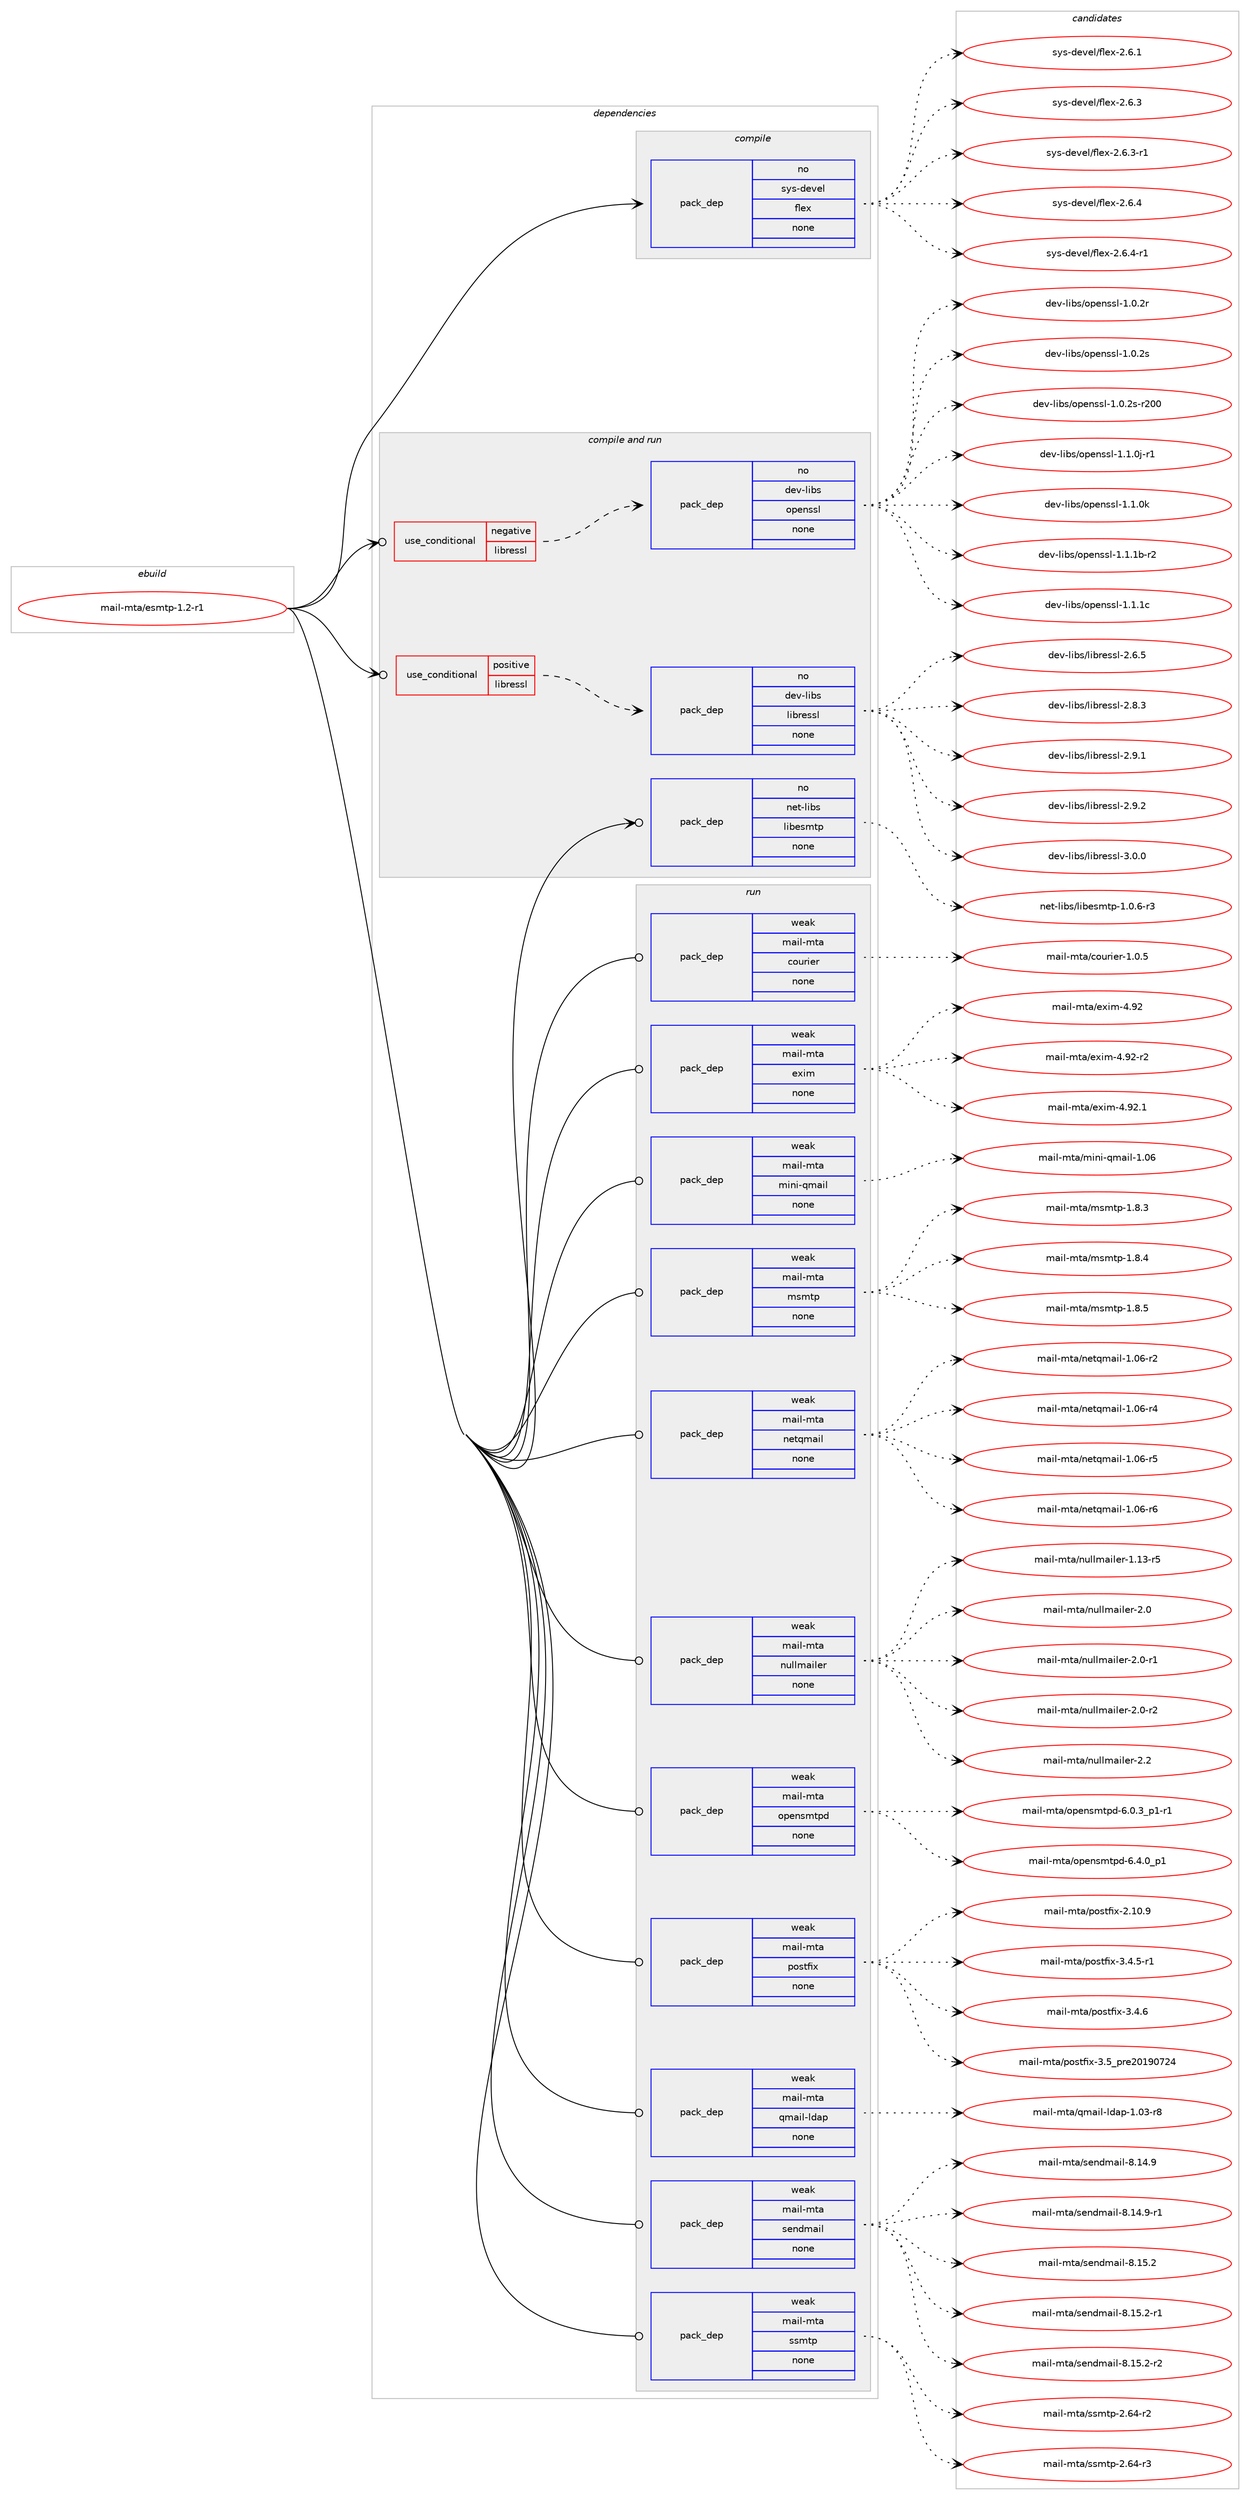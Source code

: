 digraph prolog {

# *************
# Graph options
# *************

newrank=true;
concentrate=true;
compound=true;
graph [rankdir=LR,fontname=Helvetica,fontsize=10,ranksep=1.5];#, ranksep=2.5, nodesep=0.2];
edge  [arrowhead=vee];
node  [fontname=Helvetica,fontsize=10];

# **********
# The ebuild
# **********

subgraph cluster_leftcol {
color=gray;
rank=same;
label=<<i>ebuild</i>>;
id [label="mail-mta/esmtp-1.2-r1", color=red, width=4, href="../mail-mta/esmtp-1.2-r1.svg"];
}

# ****************
# The dependencies
# ****************

subgraph cluster_midcol {
color=gray;
label=<<i>dependencies</i>>;
subgraph cluster_compile {
fillcolor="#eeeeee";
style=filled;
label=<<i>compile</i>>;
subgraph pack270 {
dependency285 [label=<<TABLE BORDER="0" CELLBORDER="1" CELLSPACING="0" CELLPADDING="4" WIDTH="220"><TR><TD ROWSPAN="6" CELLPADDING="30">pack_dep</TD></TR><TR><TD WIDTH="110">no</TD></TR><TR><TD>sys-devel</TD></TR><TR><TD>flex</TD></TR><TR><TD>none</TD></TR><TR><TD></TD></TR></TABLE>>, shape=none, color=blue];
}
id:e -> dependency285:w [weight=20,style="solid",arrowhead="vee"];
}
subgraph cluster_compileandrun {
fillcolor="#eeeeee";
style=filled;
label=<<i>compile and run</i>>;
subgraph cond13 {
dependency286 [label=<<TABLE BORDER="0" CELLBORDER="1" CELLSPACING="0" CELLPADDING="4"><TR><TD ROWSPAN="3" CELLPADDING="10">use_conditional</TD></TR><TR><TD>negative</TD></TR><TR><TD>libressl</TD></TR></TABLE>>, shape=none, color=red];
subgraph pack271 {
dependency287 [label=<<TABLE BORDER="0" CELLBORDER="1" CELLSPACING="0" CELLPADDING="4" WIDTH="220"><TR><TD ROWSPAN="6" CELLPADDING="30">pack_dep</TD></TR><TR><TD WIDTH="110">no</TD></TR><TR><TD>dev-libs</TD></TR><TR><TD>openssl</TD></TR><TR><TD>none</TD></TR><TR><TD></TD></TR></TABLE>>, shape=none, color=blue];
}
dependency286:e -> dependency287:w [weight=20,style="dashed",arrowhead="vee"];
}
id:e -> dependency286:w [weight=20,style="solid",arrowhead="odotvee"];
subgraph cond14 {
dependency288 [label=<<TABLE BORDER="0" CELLBORDER="1" CELLSPACING="0" CELLPADDING="4"><TR><TD ROWSPAN="3" CELLPADDING="10">use_conditional</TD></TR><TR><TD>positive</TD></TR><TR><TD>libressl</TD></TR></TABLE>>, shape=none, color=red];
subgraph pack272 {
dependency289 [label=<<TABLE BORDER="0" CELLBORDER="1" CELLSPACING="0" CELLPADDING="4" WIDTH="220"><TR><TD ROWSPAN="6" CELLPADDING="30">pack_dep</TD></TR><TR><TD WIDTH="110">no</TD></TR><TR><TD>dev-libs</TD></TR><TR><TD>libressl</TD></TR><TR><TD>none</TD></TR><TR><TD></TD></TR></TABLE>>, shape=none, color=blue];
}
dependency288:e -> dependency289:w [weight=20,style="dashed",arrowhead="vee"];
}
id:e -> dependency288:w [weight=20,style="solid",arrowhead="odotvee"];
subgraph pack273 {
dependency290 [label=<<TABLE BORDER="0" CELLBORDER="1" CELLSPACING="0" CELLPADDING="4" WIDTH="220"><TR><TD ROWSPAN="6" CELLPADDING="30">pack_dep</TD></TR><TR><TD WIDTH="110">no</TD></TR><TR><TD>net-libs</TD></TR><TR><TD>libesmtp</TD></TR><TR><TD>none</TD></TR><TR><TD></TD></TR></TABLE>>, shape=none, color=blue];
}
id:e -> dependency290:w [weight=20,style="solid",arrowhead="odotvee"];
}
subgraph cluster_run {
fillcolor="#eeeeee";
style=filled;
label=<<i>run</i>>;
subgraph pack274 {
dependency291 [label=<<TABLE BORDER="0" CELLBORDER="1" CELLSPACING="0" CELLPADDING="4" WIDTH="220"><TR><TD ROWSPAN="6" CELLPADDING="30">pack_dep</TD></TR><TR><TD WIDTH="110">weak</TD></TR><TR><TD>mail-mta</TD></TR><TR><TD>courier</TD></TR><TR><TD>none</TD></TR><TR><TD></TD></TR></TABLE>>, shape=none, color=blue];
}
id:e -> dependency291:w [weight=20,style="solid",arrowhead="odot"];
subgraph pack275 {
dependency292 [label=<<TABLE BORDER="0" CELLBORDER="1" CELLSPACING="0" CELLPADDING="4" WIDTH="220"><TR><TD ROWSPAN="6" CELLPADDING="30">pack_dep</TD></TR><TR><TD WIDTH="110">weak</TD></TR><TR><TD>mail-mta</TD></TR><TR><TD>exim</TD></TR><TR><TD>none</TD></TR><TR><TD></TD></TR></TABLE>>, shape=none, color=blue];
}
id:e -> dependency292:w [weight=20,style="solid",arrowhead="odot"];
subgraph pack276 {
dependency293 [label=<<TABLE BORDER="0" CELLBORDER="1" CELLSPACING="0" CELLPADDING="4" WIDTH="220"><TR><TD ROWSPAN="6" CELLPADDING="30">pack_dep</TD></TR><TR><TD WIDTH="110">weak</TD></TR><TR><TD>mail-mta</TD></TR><TR><TD>mini-qmail</TD></TR><TR><TD>none</TD></TR><TR><TD></TD></TR></TABLE>>, shape=none, color=blue];
}
id:e -> dependency293:w [weight=20,style="solid",arrowhead="odot"];
subgraph pack277 {
dependency294 [label=<<TABLE BORDER="0" CELLBORDER="1" CELLSPACING="0" CELLPADDING="4" WIDTH="220"><TR><TD ROWSPAN="6" CELLPADDING="30">pack_dep</TD></TR><TR><TD WIDTH="110">weak</TD></TR><TR><TD>mail-mta</TD></TR><TR><TD>msmtp</TD></TR><TR><TD>none</TD></TR><TR><TD></TD></TR></TABLE>>, shape=none, color=blue];
}
id:e -> dependency294:w [weight=20,style="solid",arrowhead="odot"];
subgraph pack278 {
dependency295 [label=<<TABLE BORDER="0" CELLBORDER="1" CELLSPACING="0" CELLPADDING="4" WIDTH="220"><TR><TD ROWSPAN="6" CELLPADDING="30">pack_dep</TD></TR><TR><TD WIDTH="110">weak</TD></TR><TR><TD>mail-mta</TD></TR><TR><TD>netqmail</TD></TR><TR><TD>none</TD></TR><TR><TD></TD></TR></TABLE>>, shape=none, color=blue];
}
id:e -> dependency295:w [weight=20,style="solid",arrowhead="odot"];
subgraph pack279 {
dependency296 [label=<<TABLE BORDER="0" CELLBORDER="1" CELLSPACING="0" CELLPADDING="4" WIDTH="220"><TR><TD ROWSPAN="6" CELLPADDING="30">pack_dep</TD></TR><TR><TD WIDTH="110">weak</TD></TR><TR><TD>mail-mta</TD></TR><TR><TD>nullmailer</TD></TR><TR><TD>none</TD></TR><TR><TD></TD></TR></TABLE>>, shape=none, color=blue];
}
id:e -> dependency296:w [weight=20,style="solid",arrowhead="odot"];
subgraph pack280 {
dependency297 [label=<<TABLE BORDER="0" CELLBORDER="1" CELLSPACING="0" CELLPADDING="4" WIDTH="220"><TR><TD ROWSPAN="6" CELLPADDING="30">pack_dep</TD></TR><TR><TD WIDTH="110">weak</TD></TR><TR><TD>mail-mta</TD></TR><TR><TD>opensmtpd</TD></TR><TR><TD>none</TD></TR><TR><TD></TD></TR></TABLE>>, shape=none, color=blue];
}
id:e -> dependency297:w [weight=20,style="solid",arrowhead="odot"];
subgraph pack281 {
dependency298 [label=<<TABLE BORDER="0" CELLBORDER="1" CELLSPACING="0" CELLPADDING="4" WIDTH="220"><TR><TD ROWSPAN="6" CELLPADDING="30">pack_dep</TD></TR><TR><TD WIDTH="110">weak</TD></TR><TR><TD>mail-mta</TD></TR><TR><TD>postfix</TD></TR><TR><TD>none</TD></TR><TR><TD></TD></TR></TABLE>>, shape=none, color=blue];
}
id:e -> dependency298:w [weight=20,style="solid",arrowhead="odot"];
subgraph pack282 {
dependency299 [label=<<TABLE BORDER="0" CELLBORDER="1" CELLSPACING="0" CELLPADDING="4" WIDTH="220"><TR><TD ROWSPAN="6" CELLPADDING="30">pack_dep</TD></TR><TR><TD WIDTH="110">weak</TD></TR><TR><TD>mail-mta</TD></TR><TR><TD>qmail-ldap</TD></TR><TR><TD>none</TD></TR><TR><TD></TD></TR></TABLE>>, shape=none, color=blue];
}
id:e -> dependency299:w [weight=20,style="solid",arrowhead="odot"];
subgraph pack283 {
dependency300 [label=<<TABLE BORDER="0" CELLBORDER="1" CELLSPACING="0" CELLPADDING="4" WIDTH="220"><TR><TD ROWSPAN="6" CELLPADDING="30">pack_dep</TD></TR><TR><TD WIDTH="110">weak</TD></TR><TR><TD>mail-mta</TD></TR><TR><TD>sendmail</TD></TR><TR><TD>none</TD></TR><TR><TD></TD></TR></TABLE>>, shape=none, color=blue];
}
id:e -> dependency300:w [weight=20,style="solid",arrowhead="odot"];
subgraph pack284 {
dependency301 [label=<<TABLE BORDER="0" CELLBORDER="1" CELLSPACING="0" CELLPADDING="4" WIDTH="220"><TR><TD ROWSPAN="6" CELLPADDING="30">pack_dep</TD></TR><TR><TD WIDTH="110">weak</TD></TR><TR><TD>mail-mta</TD></TR><TR><TD>ssmtp</TD></TR><TR><TD>none</TD></TR><TR><TD></TD></TR></TABLE>>, shape=none, color=blue];
}
id:e -> dependency301:w [weight=20,style="solid",arrowhead="odot"];
}
}

# **************
# The candidates
# **************

subgraph cluster_choices {
rank=same;
color=gray;
label=<<i>candidates</i>>;

subgraph choice270 {
color=black;
nodesep=1;
choice1151211154510010111810110847102108101120455046544649 [label="sys-devel/flex-2.6.1", color=red, width=4,href="../sys-devel/flex-2.6.1.svg"];
choice1151211154510010111810110847102108101120455046544651 [label="sys-devel/flex-2.6.3", color=red, width=4,href="../sys-devel/flex-2.6.3.svg"];
choice11512111545100101118101108471021081011204550465446514511449 [label="sys-devel/flex-2.6.3-r1", color=red, width=4,href="../sys-devel/flex-2.6.3-r1.svg"];
choice1151211154510010111810110847102108101120455046544652 [label="sys-devel/flex-2.6.4", color=red, width=4,href="../sys-devel/flex-2.6.4.svg"];
choice11512111545100101118101108471021081011204550465446524511449 [label="sys-devel/flex-2.6.4-r1", color=red, width=4,href="../sys-devel/flex-2.6.4-r1.svg"];
dependency285:e -> choice1151211154510010111810110847102108101120455046544649:w [style=dotted,weight="100"];
dependency285:e -> choice1151211154510010111810110847102108101120455046544651:w [style=dotted,weight="100"];
dependency285:e -> choice11512111545100101118101108471021081011204550465446514511449:w [style=dotted,weight="100"];
dependency285:e -> choice1151211154510010111810110847102108101120455046544652:w [style=dotted,weight="100"];
dependency285:e -> choice11512111545100101118101108471021081011204550465446524511449:w [style=dotted,weight="100"];
}
subgraph choice271 {
color=black;
nodesep=1;
choice100101118451081059811547111112101110115115108454946484650114 [label="dev-libs/openssl-1.0.2r", color=red, width=4,href="../dev-libs/openssl-1.0.2r.svg"];
choice100101118451081059811547111112101110115115108454946484650115 [label="dev-libs/openssl-1.0.2s", color=red, width=4,href="../dev-libs/openssl-1.0.2s.svg"];
choice10010111845108105981154711111210111011511510845494648465011545114504848 [label="dev-libs/openssl-1.0.2s-r200", color=red, width=4,href="../dev-libs/openssl-1.0.2s-r200.svg"];
choice1001011184510810598115471111121011101151151084549464946481064511449 [label="dev-libs/openssl-1.1.0j-r1", color=red, width=4,href="../dev-libs/openssl-1.1.0j-r1.svg"];
choice100101118451081059811547111112101110115115108454946494648107 [label="dev-libs/openssl-1.1.0k", color=red, width=4,href="../dev-libs/openssl-1.1.0k.svg"];
choice100101118451081059811547111112101110115115108454946494649984511450 [label="dev-libs/openssl-1.1.1b-r2", color=red, width=4,href="../dev-libs/openssl-1.1.1b-r2.svg"];
choice10010111845108105981154711111210111011511510845494649464999 [label="dev-libs/openssl-1.1.1c", color=red, width=4,href="../dev-libs/openssl-1.1.1c.svg"];
dependency287:e -> choice100101118451081059811547111112101110115115108454946484650114:w [style=dotted,weight="100"];
dependency287:e -> choice100101118451081059811547111112101110115115108454946484650115:w [style=dotted,weight="100"];
dependency287:e -> choice10010111845108105981154711111210111011511510845494648465011545114504848:w [style=dotted,weight="100"];
dependency287:e -> choice1001011184510810598115471111121011101151151084549464946481064511449:w [style=dotted,weight="100"];
dependency287:e -> choice100101118451081059811547111112101110115115108454946494648107:w [style=dotted,weight="100"];
dependency287:e -> choice100101118451081059811547111112101110115115108454946494649984511450:w [style=dotted,weight="100"];
dependency287:e -> choice10010111845108105981154711111210111011511510845494649464999:w [style=dotted,weight="100"];
}
subgraph choice272 {
color=black;
nodesep=1;
choice10010111845108105981154710810598114101115115108455046544653 [label="dev-libs/libressl-2.6.5", color=red, width=4,href="../dev-libs/libressl-2.6.5.svg"];
choice10010111845108105981154710810598114101115115108455046564651 [label="dev-libs/libressl-2.8.3", color=red, width=4,href="../dev-libs/libressl-2.8.3.svg"];
choice10010111845108105981154710810598114101115115108455046574649 [label="dev-libs/libressl-2.9.1", color=red, width=4,href="../dev-libs/libressl-2.9.1.svg"];
choice10010111845108105981154710810598114101115115108455046574650 [label="dev-libs/libressl-2.9.2", color=red, width=4,href="../dev-libs/libressl-2.9.2.svg"];
choice10010111845108105981154710810598114101115115108455146484648 [label="dev-libs/libressl-3.0.0", color=red, width=4,href="../dev-libs/libressl-3.0.0.svg"];
dependency289:e -> choice10010111845108105981154710810598114101115115108455046544653:w [style=dotted,weight="100"];
dependency289:e -> choice10010111845108105981154710810598114101115115108455046564651:w [style=dotted,weight="100"];
dependency289:e -> choice10010111845108105981154710810598114101115115108455046574649:w [style=dotted,weight="100"];
dependency289:e -> choice10010111845108105981154710810598114101115115108455046574650:w [style=dotted,weight="100"];
dependency289:e -> choice10010111845108105981154710810598114101115115108455146484648:w [style=dotted,weight="100"];
}
subgraph choice273 {
color=black;
nodesep=1;
choice110101116451081059811547108105981011151091161124549464846544511451 [label="net-libs/libesmtp-1.0.6-r3", color=red, width=4,href="../net-libs/libesmtp-1.0.6-r3.svg"];
dependency290:e -> choice110101116451081059811547108105981011151091161124549464846544511451:w [style=dotted,weight="100"];
}
subgraph choice274 {
color=black;
nodesep=1;
choice1099710510845109116974799111117114105101114454946484653 [label="mail-mta/courier-1.0.5", color=red, width=4,href="../mail-mta/courier-1.0.5.svg"];
dependency291:e -> choice1099710510845109116974799111117114105101114454946484653:w [style=dotted,weight="100"];
}
subgraph choice275 {
color=black;
nodesep=1;
choice109971051084510911697471011201051094552465750 [label="mail-mta/exim-4.92", color=red, width=4,href="../mail-mta/exim-4.92.svg"];
choice1099710510845109116974710112010510945524657504511450 [label="mail-mta/exim-4.92-r2", color=red, width=4,href="../mail-mta/exim-4.92-r2.svg"];
choice1099710510845109116974710112010510945524657504649 [label="mail-mta/exim-4.92.1", color=red, width=4,href="../mail-mta/exim-4.92.1.svg"];
dependency292:e -> choice109971051084510911697471011201051094552465750:w [style=dotted,weight="100"];
dependency292:e -> choice1099710510845109116974710112010510945524657504511450:w [style=dotted,weight="100"];
dependency292:e -> choice1099710510845109116974710112010510945524657504649:w [style=dotted,weight="100"];
}
subgraph choice276 {
color=black;
nodesep=1;
choice1099710510845109116974710910511010545113109971051084549464854 [label="mail-mta/mini-qmail-1.06", color=red, width=4,href="../mail-mta/mini-qmail-1.06.svg"];
dependency293:e -> choice1099710510845109116974710910511010545113109971051084549464854:w [style=dotted,weight="100"];
}
subgraph choice277 {
color=black;
nodesep=1;
choice10997105108451091169747109115109116112454946564651 [label="mail-mta/msmtp-1.8.3", color=red, width=4,href="../mail-mta/msmtp-1.8.3.svg"];
choice10997105108451091169747109115109116112454946564652 [label="mail-mta/msmtp-1.8.4", color=red, width=4,href="../mail-mta/msmtp-1.8.4.svg"];
choice10997105108451091169747109115109116112454946564653 [label="mail-mta/msmtp-1.8.5", color=red, width=4,href="../mail-mta/msmtp-1.8.5.svg"];
dependency294:e -> choice10997105108451091169747109115109116112454946564651:w [style=dotted,weight="100"];
dependency294:e -> choice10997105108451091169747109115109116112454946564652:w [style=dotted,weight="100"];
dependency294:e -> choice10997105108451091169747109115109116112454946564653:w [style=dotted,weight="100"];
}
subgraph choice278 {
color=black;
nodesep=1;
choice109971051084510911697471101011161131099710510845494648544511450 [label="mail-mta/netqmail-1.06-r2", color=red, width=4,href="../mail-mta/netqmail-1.06-r2.svg"];
choice109971051084510911697471101011161131099710510845494648544511452 [label="mail-mta/netqmail-1.06-r4", color=red, width=4,href="../mail-mta/netqmail-1.06-r4.svg"];
choice109971051084510911697471101011161131099710510845494648544511453 [label="mail-mta/netqmail-1.06-r5", color=red, width=4,href="../mail-mta/netqmail-1.06-r5.svg"];
choice109971051084510911697471101011161131099710510845494648544511454 [label="mail-mta/netqmail-1.06-r6", color=red, width=4,href="../mail-mta/netqmail-1.06-r6.svg"];
dependency295:e -> choice109971051084510911697471101011161131099710510845494648544511450:w [style=dotted,weight="100"];
dependency295:e -> choice109971051084510911697471101011161131099710510845494648544511452:w [style=dotted,weight="100"];
dependency295:e -> choice109971051084510911697471101011161131099710510845494648544511453:w [style=dotted,weight="100"];
dependency295:e -> choice109971051084510911697471101011161131099710510845494648544511454:w [style=dotted,weight="100"];
}
subgraph choice279 {
color=black;
nodesep=1;
choice109971051084510911697471101171081081099710510810111445494649514511453 [label="mail-mta/nullmailer-1.13-r5", color=red, width=4,href="../mail-mta/nullmailer-1.13-r5.svg"];
choice109971051084510911697471101171081081099710510810111445504648 [label="mail-mta/nullmailer-2.0", color=red, width=4,href="../mail-mta/nullmailer-2.0.svg"];
choice1099710510845109116974711011710810810997105108101114455046484511449 [label="mail-mta/nullmailer-2.0-r1", color=red, width=4,href="../mail-mta/nullmailer-2.0-r1.svg"];
choice1099710510845109116974711011710810810997105108101114455046484511450 [label="mail-mta/nullmailer-2.0-r2", color=red, width=4,href="../mail-mta/nullmailer-2.0-r2.svg"];
choice109971051084510911697471101171081081099710510810111445504650 [label="mail-mta/nullmailer-2.2", color=red, width=4,href="../mail-mta/nullmailer-2.2.svg"];
dependency296:e -> choice109971051084510911697471101171081081099710510810111445494649514511453:w [style=dotted,weight="100"];
dependency296:e -> choice109971051084510911697471101171081081099710510810111445504648:w [style=dotted,weight="100"];
dependency296:e -> choice1099710510845109116974711011710810810997105108101114455046484511449:w [style=dotted,weight="100"];
dependency296:e -> choice1099710510845109116974711011710810810997105108101114455046484511450:w [style=dotted,weight="100"];
dependency296:e -> choice109971051084510911697471101171081081099710510810111445504650:w [style=dotted,weight="100"];
}
subgraph choice280 {
color=black;
nodesep=1;
choice1099710510845109116974711111210111011510911611210045544648465195112494511449 [label="mail-mta/opensmtpd-6.0.3_p1-r1", color=red, width=4,href="../mail-mta/opensmtpd-6.0.3_p1-r1.svg"];
choice109971051084510911697471111121011101151091161121004554465246489511249 [label="mail-mta/opensmtpd-6.4.0_p1", color=red, width=4,href="../mail-mta/opensmtpd-6.4.0_p1.svg"];
dependency297:e -> choice1099710510845109116974711111210111011510911611210045544648465195112494511449:w [style=dotted,weight="100"];
dependency297:e -> choice109971051084510911697471111121011101151091161121004554465246489511249:w [style=dotted,weight="100"];
}
subgraph choice281 {
color=black;
nodesep=1;
choice1099710510845109116974711211111511610210512045504649484657 [label="mail-mta/postfix-2.10.9", color=red, width=4,href="../mail-mta/postfix-2.10.9.svg"];
choice109971051084510911697471121111151161021051204551465246534511449 [label="mail-mta/postfix-3.4.5-r1", color=red, width=4,href="../mail-mta/postfix-3.4.5-r1.svg"];
choice10997105108451091169747112111115116102105120455146524654 [label="mail-mta/postfix-3.4.6", color=red, width=4,href="../mail-mta/postfix-3.4.6.svg"];
choice1099710510845109116974711211111511610210512045514653951121141015048495748555052 [label="mail-mta/postfix-3.5_pre20190724", color=red, width=4,href="../mail-mta/postfix-3.5_pre20190724.svg"];
dependency298:e -> choice1099710510845109116974711211111511610210512045504649484657:w [style=dotted,weight="100"];
dependency298:e -> choice109971051084510911697471121111151161021051204551465246534511449:w [style=dotted,weight="100"];
dependency298:e -> choice10997105108451091169747112111115116102105120455146524654:w [style=dotted,weight="100"];
dependency298:e -> choice1099710510845109116974711211111511610210512045514653951121141015048495748555052:w [style=dotted,weight="100"];
}
subgraph choice282 {
color=black;
nodesep=1;
choice1099710510845109116974711310997105108451081009711245494648514511456 [label="mail-mta/qmail-ldap-1.03-r8", color=red, width=4,href="../mail-mta/qmail-ldap-1.03-r8.svg"];
dependency299:e -> choice1099710510845109116974711310997105108451081009711245494648514511456:w [style=dotted,weight="100"];
}
subgraph choice283 {
color=black;
nodesep=1;
choice109971051084510911697471151011101001099710510845564649524657 [label="mail-mta/sendmail-8.14.9", color=red, width=4,href="../mail-mta/sendmail-8.14.9.svg"];
choice1099710510845109116974711510111010010997105108455646495246574511449 [label="mail-mta/sendmail-8.14.9-r1", color=red, width=4,href="../mail-mta/sendmail-8.14.9-r1.svg"];
choice109971051084510911697471151011101001099710510845564649534650 [label="mail-mta/sendmail-8.15.2", color=red, width=4,href="../mail-mta/sendmail-8.15.2.svg"];
choice1099710510845109116974711510111010010997105108455646495346504511449 [label="mail-mta/sendmail-8.15.2-r1", color=red, width=4,href="../mail-mta/sendmail-8.15.2-r1.svg"];
choice1099710510845109116974711510111010010997105108455646495346504511450 [label="mail-mta/sendmail-8.15.2-r2", color=red, width=4,href="../mail-mta/sendmail-8.15.2-r2.svg"];
dependency300:e -> choice109971051084510911697471151011101001099710510845564649524657:w [style=dotted,weight="100"];
dependency300:e -> choice1099710510845109116974711510111010010997105108455646495246574511449:w [style=dotted,weight="100"];
dependency300:e -> choice109971051084510911697471151011101001099710510845564649534650:w [style=dotted,weight="100"];
dependency300:e -> choice1099710510845109116974711510111010010997105108455646495346504511449:w [style=dotted,weight="100"];
dependency300:e -> choice1099710510845109116974711510111010010997105108455646495346504511450:w [style=dotted,weight="100"];
}
subgraph choice284 {
color=black;
nodesep=1;
choice1099710510845109116974711511510911611245504654524511450 [label="mail-mta/ssmtp-2.64-r2", color=red, width=4,href="../mail-mta/ssmtp-2.64-r2.svg"];
choice1099710510845109116974711511510911611245504654524511451 [label="mail-mta/ssmtp-2.64-r3", color=red, width=4,href="../mail-mta/ssmtp-2.64-r3.svg"];
dependency301:e -> choice1099710510845109116974711511510911611245504654524511450:w [style=dotted,weight="100"];
dependency301:e -> choice1099710510845109116974711511510911611245504654524511451:w [style=dotted,weight="100"];
}
}

}
